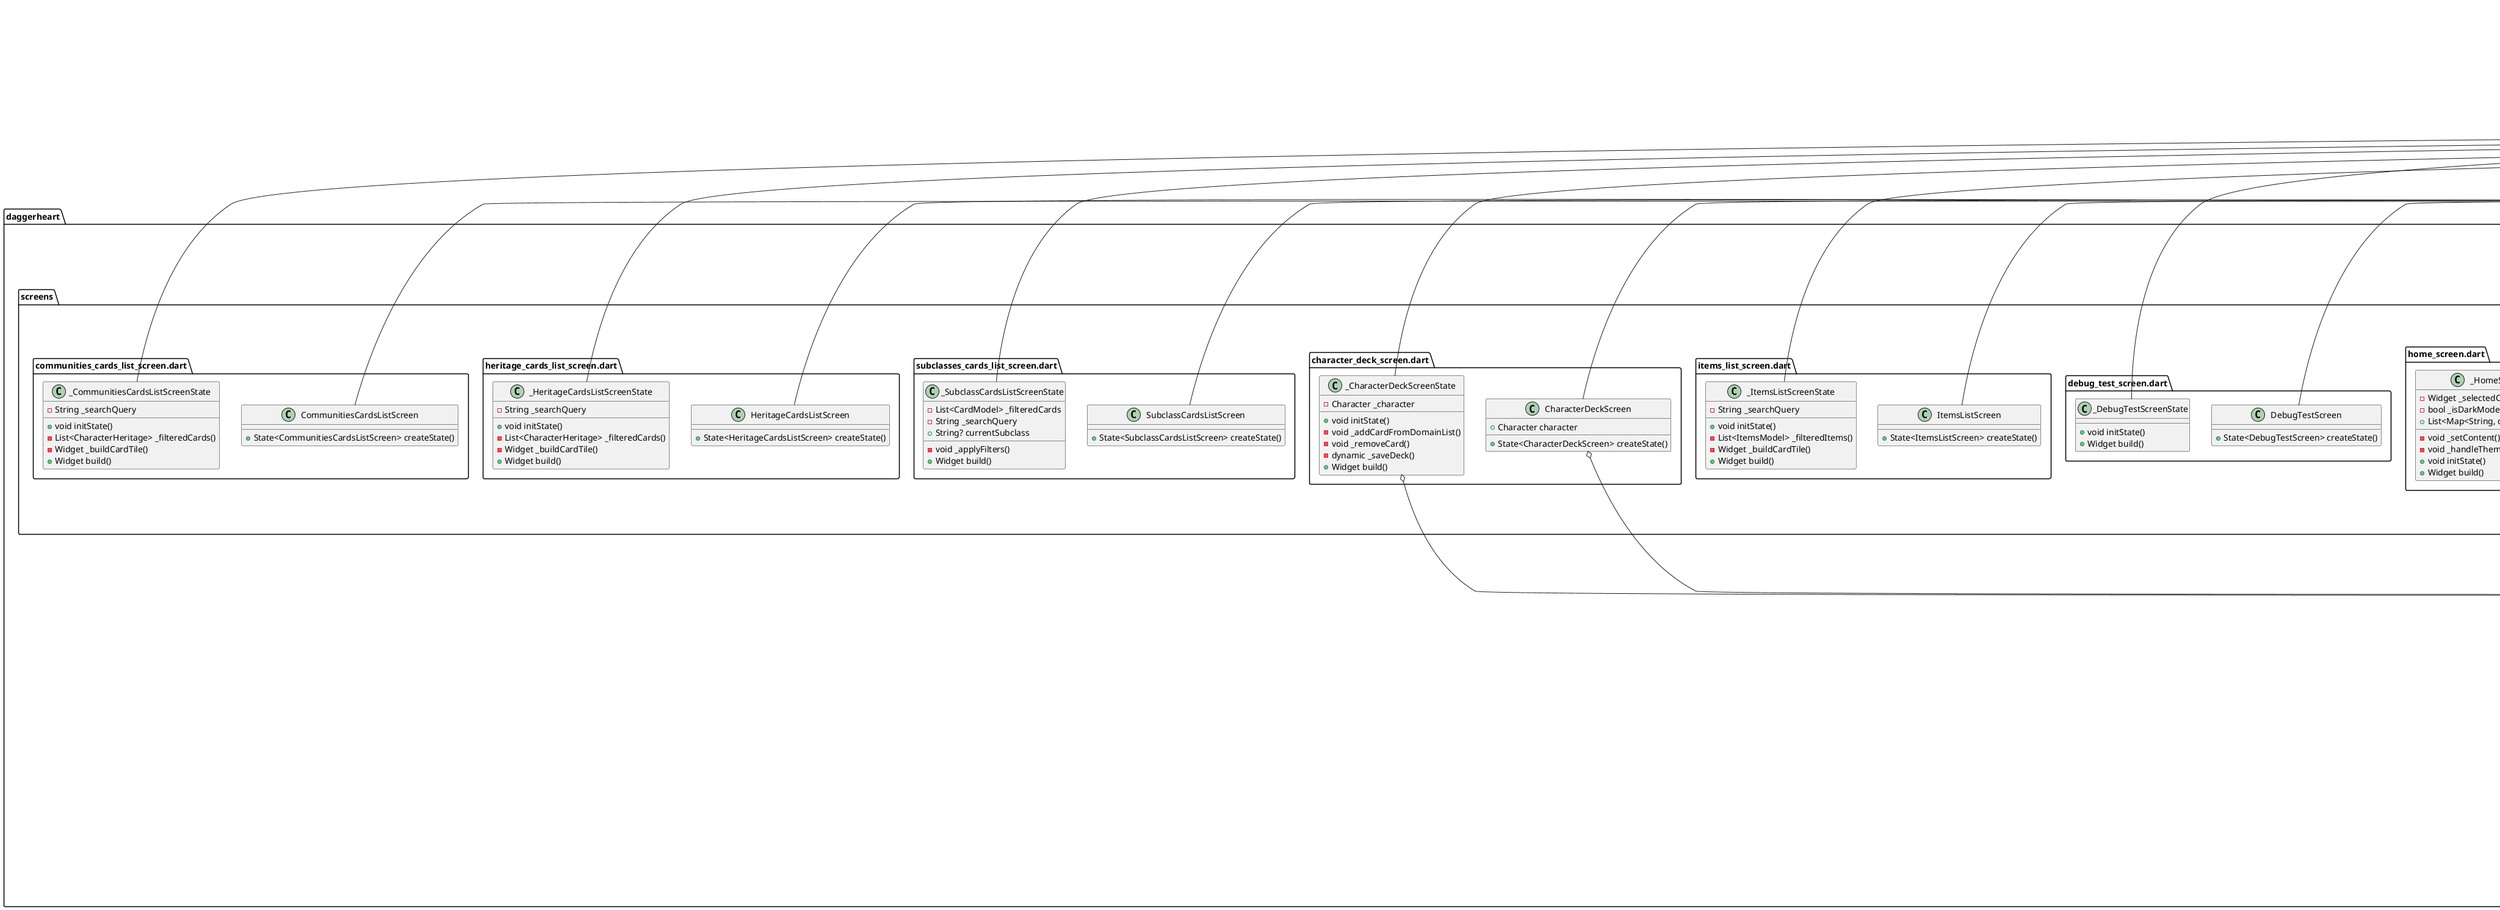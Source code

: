 @startuml
set namespaceSeparator ::

class "daggerheart::widgets::feature_grid_tile.dart::FeatureGridTile" {
  +String title
  +IconData icon
  +void Function() onTap
  +Widget build()
}

"daggerheart::widgets::feature_grid_tile.dart::FeatureGridTile" o-- "flutter::src::widgets::icon_data.dart::IconData"
"daggerheart::widgets::feature_grid_tile.dart::FeatureGridTile" o-- "dart::ui::void Function()"
"flutter::src::widgets::framework.dart::StatelessWidget" <|-- "daggerheart::widgets::feature_grid_tile.dart::FeatureGridTile"

class "daggerheart::widgets::sidebar_menu.dart::SidebarMenu" {
  +void Function(Widget) onSelectContent
  +bool isDarkMode
  +void Function(bool) onThemeChanged
  +List<Map<String, dynamic>> features
  +Widget build()
}

"daggerheart::widgets::sidebar_menu.dart::SidebarMenu" o-- "null::void Function(Widget)"
"daggerheart::widgets::sidebar_menu.dart::SidebarMenu" o-- "null::void Function(bool)"
"flutter::src::widgets::framework.dart::StatelessWidget" <|-- "daggerheart::widgets::sidebar_menu.dart::SidebarMenu"

class "daggerheart::widgets::character::ancestry_picker_dialog.dart::AncestryPickerDialog" {
  +List<CharacterAncestry> availableAncestry
  +CharacterAncestry? selectedAncestry
  +Widget build()
}

"daggerheart::widgets::character::ancestry_picker_dialog.dart::AncestryPickerDialog" o-- "daggerheart::models::character_ancestry.dart::CharacterAncestry"
"flutter::src::widgets::framework.dart::StatelessWidget" <|-- "daggerheart::widgets::character::ancestry_picker_dialog.dart::AncestryPickerDialog"

class "daggerheart::widgets::character::character_class_section.dart::CharacterClassSection" {
  +Character character
  +dynamic Function(Character) onCharacterUpdated
  +State<CharacterClassSection> createState()
}

"daggerheart::widgets::character::character_class_section.dart::CharacterClassSection" o-- "daggerheart::models::character.dart::Character"
"daggerheart::widgets::character::character_class_section.dart::CharacterClassSection" o-- "null::dynamic Function(Character)"
"flutter::src::widgets::framework.dart::StatefulWidget" <|-- "daggerheart::widgets::character::character_class_section.dart::CharacterClassSection"

class "daggerheart::widgets::character::character_class_section.dart::_CharacterClassSectionState" {
  -int _minLevel
  -int _maxLevel
  -Character _character
  +void initState()
  +void didUpdateWidget()
  -void _selectClass()
  -void _selectAncestry()
  -void _selectHeritage()
  -Widget _buildClassSelector()
  -Widget _buildSubclassSelector()
  -Widget _buildLevelSelector()
  -dynamic _showStatAdjustDialog()
  -Widget _buildAdjustableStat()
  -Widget _buildAncestrySelector()
  -Widget _buildHeritageSelector()
  +Widget build()
}

"daggerheart::widgets::character::character_class_section.dart::_CharacterClassSectionState" o-- "daggerheart::models::character.dart::Character"
"flutter::src::widgets::framework.dart::State" <|-- "daggerheart::widgets::character::character_class_section.dart::_CharacterClassSectionState"

class "daggerheart::widgets::character::heritage_picker_dialog.dart::HeritagePickerDialog" {
  +List<CharacterHeritage> availableHeritage
  +CharacterHeritage? selectedHeritage
  +Widget build()
}

"daggerheart::widgets::character::heritage_picker_dialog.dart::HeritagePickerDialog" o-- "daggerheart::models::character_heritage.dart::CharacterHeritage"
"flutter::src::widgets::framework.dart::StatelessWidget" <|-- "daggerheart::widgets::character::heritage_picker_dialog.dart::HeritagePickerDialog"

class "daggerheart::widgets::character::subclass_picker_dialog.dart::SubclassPickerDialog" {
  +CharacterClass selectedClass
  +List<CharacterSubclass> subclassDetails
  +Widget build()
}

"daggerheart::widgets::character::subclass_picker_dialog.dart::SubclassPickerDialog" o-- "daggerheart::models::character_class.dart::CharacterClass"
"flutter::src::widgets::framework.dart::StatelessWidget" <|-- "daggerheart::widgets::character::subclass_picker_dialog.dart::SubclassPickerDialog"

class "daggerheart::widgets::character::class_picker_dialog.dart::ClassPickerDialog" {
  +List<CharacterClass> availableClasses
  +CharacterClass? selectedClass
  +Widget build()
}

"daggerheart::widgets::character::class_picker_dialog.dart::ClassPickerDialog" o-- "daggerheart::models::character_class.dart::CharacterClass"
"flutter::src::widgets::framework.dart::StatelessWidget" <|-- "daggerheart::widgets::character::class_picker_dialog.dart::ClassPickerDialog"

class "daggerheart::widgets::character::domain_card_selection_dialog.dart::DomainCardSelectionDialog" {
  +List<CardModel> availableCards
  +List<CardModel> initiallySelected
  +State<DomainCardSelectionDialog> createState()
}

"flutter::src::widgets::framework.dart::StatefulWidget" <|-- "daggerheart::widgets::character::domain_card_selection_dialog.dart::DomainCardSelectionDialog"

class "daggerheart::widgets::character::domain_card_selection_dialog.dart::_DomainCardSelectionDialogState" {
  -Set<CardModel> _selectedCards
  +void initState()
  -void _toggleCard()
  -bool _isCardSelected()
  +Widget build()
}

"flutter::src::widgets::framework.dart::State" <|-- "daggerheart::widgets::character::domain_card_selection_dialog.dart::_DomainCardSelectionDialogState"

class "daggerheart::widgets::character::character_class_feature_section.dart::CharacterClassFeatureSection" {
  +Character character
  +Widget buildHopeFeature()
  +Widget buildClassFeatures()
  +Widget build()
}

"daggerheart::widgets::character::character_class_feature_section.dart::CharacterClassFeatureSection" o-- "daggerheart::models::character.dart::Character"
"flutter::src::widgets::framework.dart::StatelessWidget" <|-- "daggerheart::widgets::character::character_class_feature_section.dart::CharacterClassFeatureSection"

class "daggerheart::widgets::app_scaffold.dart::AppScaffold" {
  +Widget content
  +String title
  +void Function(Widget) onSelectContent
  +bool isDarkMode
  +void Function(bool) onThemeChanged
  +List<Map<String, dynamic>> features
  +Widget build()
}

"daggerheart::widgets::app_scaffold.dart::AppScaffold" o-- "flutter::src::widgets::framework.dart::Widget"
"daggerheart::widgets::app_scaffold.dart::AppScaffold" o-- "flutter::src::foundation::basic_types.dart::void Function(Widget)"
"daggerheart::widgets::app_scaffold.dart::AppScaffold" o-- "flutter::src::foundation::basic_types.dart::void Function(bool)"
"flutter::src::widgets::framework.dart::StatelessWidget" <|-- "daggerheart::widgets::app_scaffold.dart::AppScaffold"

class "daggerheart::main.dart::MyApp" {
  +Widget build()
}

"flutter::src::widgets::framework.dart::StatelessWidget" <|-- "daggerheart::main.dart::MyApp"

class "daggerheart::utils::scroll_behaviour.dart::AlwaysVisibleScrollBehavior" {
  +Widget buildScrollbar()
}

"flutter::src::material::app.dart::MaterialScrollBehavior" <|-- "daggerheart::utils::scroll_behaviour.dart::AlwaysVisibleScrollBehavior"

class "daggerheart::services::database_helper.dart::DatabaseHelper" {
  {static} +DatabaseHelper instance
  {static} -Database? _database
  +dynamic database
  -dynamic _initDB()
  -dynamic _createDB()
  -Map<Attribute, int> _extractAttributes()
  -String _capitalize()
  +dynamic insertCharacter()
  +dynamic getCharacters()
  +dynamic updateCharacter()
  +dynamic deleteCharacter()
  +dynamic resetDatabase()
  +dynamic getCharacterById()
}

"daggerheart::services::database_helper.dart::DatabaseHelper" o-- "daggerheart::services::database_helper.dart::DatabaseHelper"
"daggerheart::services::database_helper.dart::DatabaseHelper" o-- "sqflite_common::sqlite_api.dart::Database"

class "daggerheart::models::card.dart::CardModel" {
  +int level
  +String domain
  +String name
  +String type
  +int recallCost
  +String feature
  +String image
  +int id
  +int tier
  +int hashCode
  +Map<String, dynamic> toJson()
  +bool ==()
}

class "daggerheart::models::character_ancestry.dart::CharacterAncestry" {
  +String? id
  +String name
  +String description
  +String? image
}

class "daggerheart::models::armour.dart::ArmourModel" {
  +String name
  +int baseThreshold1
  +int baseThreshold2
  +int baseScore
  +String feature
  +int tier
  +String? image
}

class "daggerheart::models::items.dart::ItemsModel" {
  +String itemName
  +String? itemFeature
  +String? itemType
  +int itemId
  +String? itemImage
}

class "daggerheart::models::character_subclass.dart::CharacterSubclass" {
  +String name
  +String description
}

class "daggerheart::models::character_heritage.dart::CharacterHeritage" {
  +String? id
  +String name
  +String description
  +String? image
}

class "daggerheart::models::character_class.dart::CharacterClass" {
  +String id
  +String name
  +String description
  +int evasion
  +int hitPoints
  +List<String> domainClasses
  +List<String> classItems
  +String hopeFeature
  +List<String> classFeatures
  +List<String> availableSubClasses
}

class "daggerheart::models::character.dart::Character" {
  +String name
  +List<CardModel> deck
  +int? characterId
  +int? characterLevel
  +int? characterEvasion
  +int? characterHitpoints
  +String? characterClass
  +String? characterSubclass
  +String? characterAncestry
  +String? characterHeritage
  +Map<Attribute, int>? attributes
  +Character copyWith()
  +void addCard()
  +void removeCard()
  +Character withAttributeDefaults()
  +Map<String, dynamic> toJson()
}

class "daggerheart::models::character.dart::Attribute" {
  +int index
  {static} +List<Attribute> values
  {static} +Attribute agility
  {static} +Attribute strength
  {static} +Attribute finesse
  {static} +Attribute instinct
  {static} +Attribute presence
  {static} +Attribute knowledge
}

"daggerheart::models::character.dart::Attribute" o-- "daggerheart::models::character.dart::Attribute"
"dart::core::Enum" <|-- "daggerheart::models::character.dart::Attribute"

class "daggerheart::models::weapon.dart::WeaponModel" {
  +int id
  +String name
  +String feature
  +String type
  +int tier
  +String? image
}

class "daggerheart::providers::app_data_provider.dart::AppDataProvider" {
  -List<CharacterClass> _classes
  -List<CharacterAncestry> _ancestries
  -List<CharacterSubclass> _subclasses
  -List<CharacterHeritage> _heritages
  -List<CardModel> _cards
  -List<ArmourModel> _armours
  -List<WeaponModel> _weapons
  -List<ItemsModel> _items
  -bool _isLoading
  -String? _error
  +List<CharacterClass> classes
  +List<CharacterAncestry> ancestries
  +List<CharacterSubclass> subclasses
  +List<CharacterHeritage> heritages
  +List<CardModel> cards
  +List<ArmourModel> armours
  +List<WeaponModel> weapons
  +List<ItemsModel> items
  +bool isLoading
  +String? error
  +dynamic loadAllData()
}

"flutter::src::foundation::change_notifier.dart::ChangeNotifier" <|-- "daggerheart::providers::app_data_provider.dart::AppDataProvider"

class "daggerheart::screens::domain_cards_list_screen.dart::DomainCardsListScreen" {
  +State<DomainCardsListScreen> createState()
}

"flutter::src::widgets::framework.dart::StatefulWidget" <|-- "daggerheart::screens::domain_cards_list_screen.dart::DomainCardsListScreen"

class "daggerheart::screens::domain_cards_list_screen.dart::_DomainCardsListScreenState" {
  -String? _selectedDomain
  -List<int> _tiers
  -String _searchQuery
  -int _selectedTier
  -int _selectedLevel
  +void initState()
  -List<CardModel> _applyFilters()
  -Widget _buildStringDropdown()
  -Widget _buildIntDropdown()
  -Widget _buildCardTile()
  +Widget build()
}

"flutter::src::widgets::framework.dart::State" <|-- "daggerheart::screens::domain_cards_list_screen.dart::_DomainCardsListScreenState"

class "daggerheart::screens::ancestry_cards_list_screen.dart::AncestryCardsListScreen" {
  +State<AncestryCardsListScreen> createState()
}

"flutter::src::widgets::framework.dart::StatefulWidget" <|-- "daggerheart::screens::ancestry_cards_list_screen.dart::AncestryCardsListScreen"

class "daggerheart::screens::ancestry_cards_list_screen.dart::_AncestryCardsListScreenState" {
  -String _searchQuery
  +void initState()
  -List<CharacterAncestry> _filteredCards()
  -Widget _buildCardTile()
  +Widget build()
}

"flutter::src::widgets::framework.dart::State" <|-- "daggerheart::screens::ancestry_cards_list_screen.dart::_AncestryCardsListScreenState"

class "daggerheart::screens::armour_list_screen.dart::ArmourListScreen" {
  +State<ArmourListScreen> createState()
}

"flutter::src::widgets::framework.dart::StatefulWidget" <|-- "daggerheart::screens::armour_list_screen.dart::ArmourListScreen"

class "daggerheart::screens::armour_list_screen.dart::_ArmourListScreenState" {
  -List<int> _tiers
  -String _searchQuery
  -int _selectedTier
  -List<ArmourModel> _filterArmour()
  -Widget _buildFilterDropdown()
  -Widget _buildArmourTile()
  +Widget build()
}

"flutter::src::widgets::framework.dart::State" <|-- "daggerheart::screens::armour_list_screen.dart::_ArmourListScreenState"

class "daggerheart::screens::settings_screen.dart::SettingsScreen" {
  +bool isDarkMode
  +void Function(bool) onThemeChanged
  +State<SettingsScreen> createState()
}

"daggerheart::screens::settings_screen.dart::SettingsScreen" o-- "flutter::src::foundation::basic_types.dart::void Function(bool)"
"flutter::src::widgets::framework.dart::StatefulWidget" <|-- "daggerheart::screens::settings_screen.dart::SettingsScreen"

class "daggerheart::screens::settings_screen.dart::_SettingsScreenState" {
  +String cglCopyright
  +String cglAttribution
  +String cglModification
  +String cglTrademark
  +String gplNotice
  +String cglCardCreatorAttribution
  -dynamic _launchUrl()
  -void _viewLogs()
  -void _importData()
  -void _exportData()
  -void _showResetDialog()
  +Widget build()
}

"flutter::src::widgets::framework.dart::State" <|-- "daggerheart::screens::settings_screen.dart::_SettingsScreenState"

class "daggerheart::screens::card_category_screen.dart::CardCategoryScreenContent" {
  +void Function(Widget) onCategorySelected
  +Widget build()
}

"daggerheart::screens::card_category_screen.dart::CardCategoryScreenContent" o-- "null::void Function(Widget)"
"flutter::src::widgets::framework.dart::StatelessWidget" <|-- "daggerheart::screens::card_category_screen.dart::CardCategoryScreenContent"

class "daggerheart::screens::weapon_list_screen.dart::WeaponListScreen" {
  +State<WeaponListScreen> createState()
}

"flutter::src::widgets::framework.dart::StatefulWidget" <|-- "daggerheart::screens::weapon_list_screen.dart::WeaponListScreen"

class "daggerheart::screens::weapon_list_screen.dart::_WeaponListScreenState" {
  -List<int> _tiers
  -String _searchQuery
  -int _selectedTier
  -List<WeaponModel> _filterWeapons()
  -Widget _buildFilterDropdown()
  -Widget _buildWeaponTile()
  +Widget build()
}

"flutter::src::widgets::framework.dart::State" <|-- "daggerheart::screens::weapon_list_screen.dart::_WeaponListScreenState"

class "daggerheart::screens::character_sheet_screen.dart::CharacterSheetScreen" {
  +int characterId
  +State<CharacterSheetScreen> createState()
}

"flutter::src::widgets::framework.dart::StatefulWidget" <|-- "daggerheart::screens::character_sheet_screen.dart::CharacterSheetScreen"

class "daggerheart::screens::character_sheet_screen.dart::_CharacterSheetScreenState" {
  -Character? _character
  -bool _isLoading
  +void initState()
  -dynamic _loadCharacter()
  -void _editAttribute()
  -Widget _buildAttributeTable()
  -void _handleDeckSelection()
  -Widget _buildDeckList()
  -void _saveCharacter()
  +Widget build()
}

"daggerheart::screens::character_sheet_screen.dart::_CharacterSheetScreenState" o-- "daggerheart::models::character.dart::Character"
"flutter::src::widgets::framework.dart::State" <|-- "daggerheart::screens::character_sheet_screen.dart::_CharacterSheetScreenState"

class "daggerheart::screens::debug_database_screen.dart::DebugDatabaseScreen" {
  +State<DebugDatabaseScreen> createState()
}

"flutter::src::widgets::framework.dart::StatefulWidget" <|-- "daggerheart::screens::debug_database_screen.dart::DebugDatabaseScreen"

class "daggerheart::screens::debug_database_screen.dart::_DebugDatabaseScreenState" {
  -Map<String, List<Map<String, dynamic>>> _tablesData
  -bool _loading
  +void initState()
  -dynamic _loadAllTables()
  -Widget _buildTableView()
  +Widget build()
}

"flutter::src::widgets::framework.dart::State" <|-- "daggerheart::screens::debug_database_screen.dart::_DebugDatabaseScreenState"

class "daggerheart::screens::character_list_screen.dart::CharacterListScreen" {
  +State<CharacterListScreen> createState()
}

"flutter::src::widgets::framework.dart::StatefulWidget" <|-- "daggerheart::screens::character_list_screen.dart::CharacterListScreen"

class "daggerheart::screens::character_list_screen.dart::_CharacterListScreenState" {
  +List<Character> characters
  +void initState()
  -dynamic _loadCharacters()
  -void _deleteCharacter()
  -void _showCreateCharacterDialog()
  +Widget build()
}

"flutter::src::widgets::framework.dart::State" <|-- "daggerheart::screens::character_list_screen.dart::_CharacterListScreenState"

class "daggerheart::screens::home_screen.dart::HomeScreen" {
  +State<HomeScreen> createState()
}

"flutter::src::widgets::framework.dart::StatefulWidget" <|-- "daggerheart::screens::home_screen.dart::HomeScreen"

class "daggerheart::screens::home_screen.dart::_HomeScreenState" {
  -Widget _selectedContent
  -bool _isDarkMode
  +List<Map<String, dynamic>> features
  -void _setContent()
  -void _handleThemeChanged()
  +void initState()
  +Widget build()
}

"daggerheart::screens::home_screen.dart::_HomeScreenState" o-- "flutter::src::widgets::framework.dart::Widget"
"flutter::src::widgets::framework.dart::State" <|-- "daggerheart::screens::home_screen.dart::_HomeScreenState"

class "daggerheart::screens::debug_test_screen.dart::DebugTestScreen" {
  +State<DebugTestScreen> createState()
}

"flutter::src::widgets::framework.dart::StatefulWidget" <|-- "daggerheart::screens::debug_test_screen.dart::DebugTestScreen"

class "daggerheart::screens::debug_test_screen.dart::_DebugTestScreenState" {
  +void initState()
  +Widget build()
}

"flutter::src::widgets::framework.dart::State" <|-- "daggerheart::screens::debug_test_screen.dart::_DebugTestScreenState"

class "daggerheart::screens::items_list_screen.dart::ItemsListScreen" {
  +State<ItemsListScreen> createState()
}

"flutter::src::widgets::framework.dart::StatefulWidget" <|-- "daggerheart::screens::items_list_screen.dart::ItemsListScreen"

class "daggerheart::screens::items_list_screen.dart::_ItemsListScreenState" {
  -String _searchQuery
  +void initState()
  -List<ItemsModel> _filteredItems()
  -Widget _buildCardTile()
  +Widget build()
}

"flutter::src::widgets::framework.dart::State" <|-- "daggerheart::screens::items_list_screen.dart::_ItemsListScreenState"

class "daggerheart::screens::character_deck_screen.dart::CharacterDeckScreen" {
  +Character character
  +State<CharacterDeckScreen> createState()
}

"daggerheart::screens::character_deck_screen.dart::CharacterDeckScreen" o-- "daggerheart::models::character.dart::Character"
"flutter::src::widgets::framework.dart::StatefulWidget" <|-- "daggerheart::screens::character_deck_screen.dart::CharacterDeckScreen"

class "daggerheart::screens::character_deck_screen.dart::_CharacterDeckScreenState" {
  -Character _character
  +void initState()
  -void _addCardFromDomainList()
  -void _removeCard()
  -dynamic _saveDeck()
  +Widget build()
}

"daggerheart::screens::character_deck_screen.dart::_CharacterDeckScreenState" o-- "daggerheart::models::character.dart::Character"
"flutter::src::widgets::framework.dart::State" <|-- "daggerheart::screens::character_deck_screen.dart::_CharacterDeckScreenState"

class "daggerheart::screens::subclasses_cards_list_screen.dart::SubclassCardsListScreen" {
  +State<SubclassCardsListScreen> createState()
}

"flutter::src::widgets::framework.dart::StatefulWidget" <|-- "daggerheart::screens::subclasses_cards_list_screen.dart::SubclassCardsListScreen"

class "daggerheart::screens::subclasses_cards_list_screen.dart::_SubclassCardsListScreenState" {
  -List<CardModel> _filteredCards
  -String _searchQuery
  +String? currentSubclass
  -void _applyFilters()
  +Widget build()
}

"flutter::src::widgets::framework.dart::State" <|-- "daggerheart::screens::subclasses_cards_list_screen.dart::_SubclassCardsListScreenState"

class "daggerheart::screens::heritage_cards_list_screen.dart::HeritageCardsListScreen" {
  +State<HeritageCardsListScreen> createState()
}

"flutter::src::widgets::framework.dart::StatefulWidget" <|-- "daggerheart::screens::heritage_cards_list_screen.dart::HeritageCardsListScreen"

class "daggerheart::screens::heritage_cards_list_screen.dart::_HeritageCardsListScreenState" {
  -String _searchQuery
  +void initState()
  -List<CharacterHeritage> _filteredCards()
  -Widget _buildCardTile()
  +Widget build()
}

"flutter::src::widgets::framework.dart::State" <|-- "daggerheart::screens::heritage_cards_list_screen.dart::_HeritageCardsListScreenState"

class "daggerheart::screens::communities_cards_list_screen.dart::CommunitiesCardsListScreen" {
  +State<CommunitiesCardsListScreen> createState()
}

"flutter::src::widgets::framework.dart::StatefulWidget" <|-- "daggerheart::screens::communities_cards_list_screen.dart::CommunitiesCardsListScreen"

class "daggerheart::screens::communities_cards_list_screen.dart::_CommunitiesCardsListScreenState" {
  -String _searchQuery
  +void initState()
  -List<CharacterHeritage> _filteredCards()
  -Widget _buildCardTile()
  +Widget build()
}

"flutter::src::widgets::framework.dart::State" <|-- "daggerheart::screens::communities_cards_list_screen.dart::_CommunitiesCardsListScreenState"


@enduml
